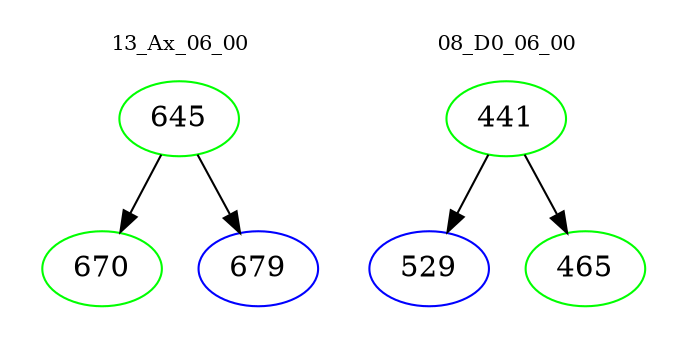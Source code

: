 digraph{
subgraph cluster_0 {
color = white
label = "13_Ax_06_00";
fontsize=10;
T0_645 [label="645", color="green"]
T0_645 -> T0_670 [color="black"]
T0_670 [label="670", color="green"]
T0_645 -> T0_679 [color="black"]
T0_679 [label="679", color="blue"]
}
subgraph cluster_1 {
color = white
label = "08_D0_06_00";
fontsize=10;
T1_441 [label="441", color="green"]
T1_441 -> T1_529 [color="black"]
T1_529 [label="529", color="blue"]
T1_441 -> T1_465 [color="black"]
T1_465 [label="465", color="green"]
}
}
